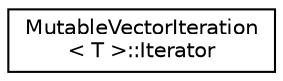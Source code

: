 digraph "Graphical Class Hierarchy"
{
 // LATEX_PDF_SIZE
  edge [fontname="Helvetica",fontsize="10",labelfontname="Helvetica",labelfontsize="10"];
  node [fontname="Helvetica",fontsize="10",shape=record];
  rankdir="LR";
  Node0 [label="MutableVectorIteration\l\< T \>::Iterator",height=0.2,width=0.4,color="black", fillcolor="white", style="filled",URL="$structutil_1_1_mutable_vector_iteration_1_1_iterator.html",tooltip=" "];
}
